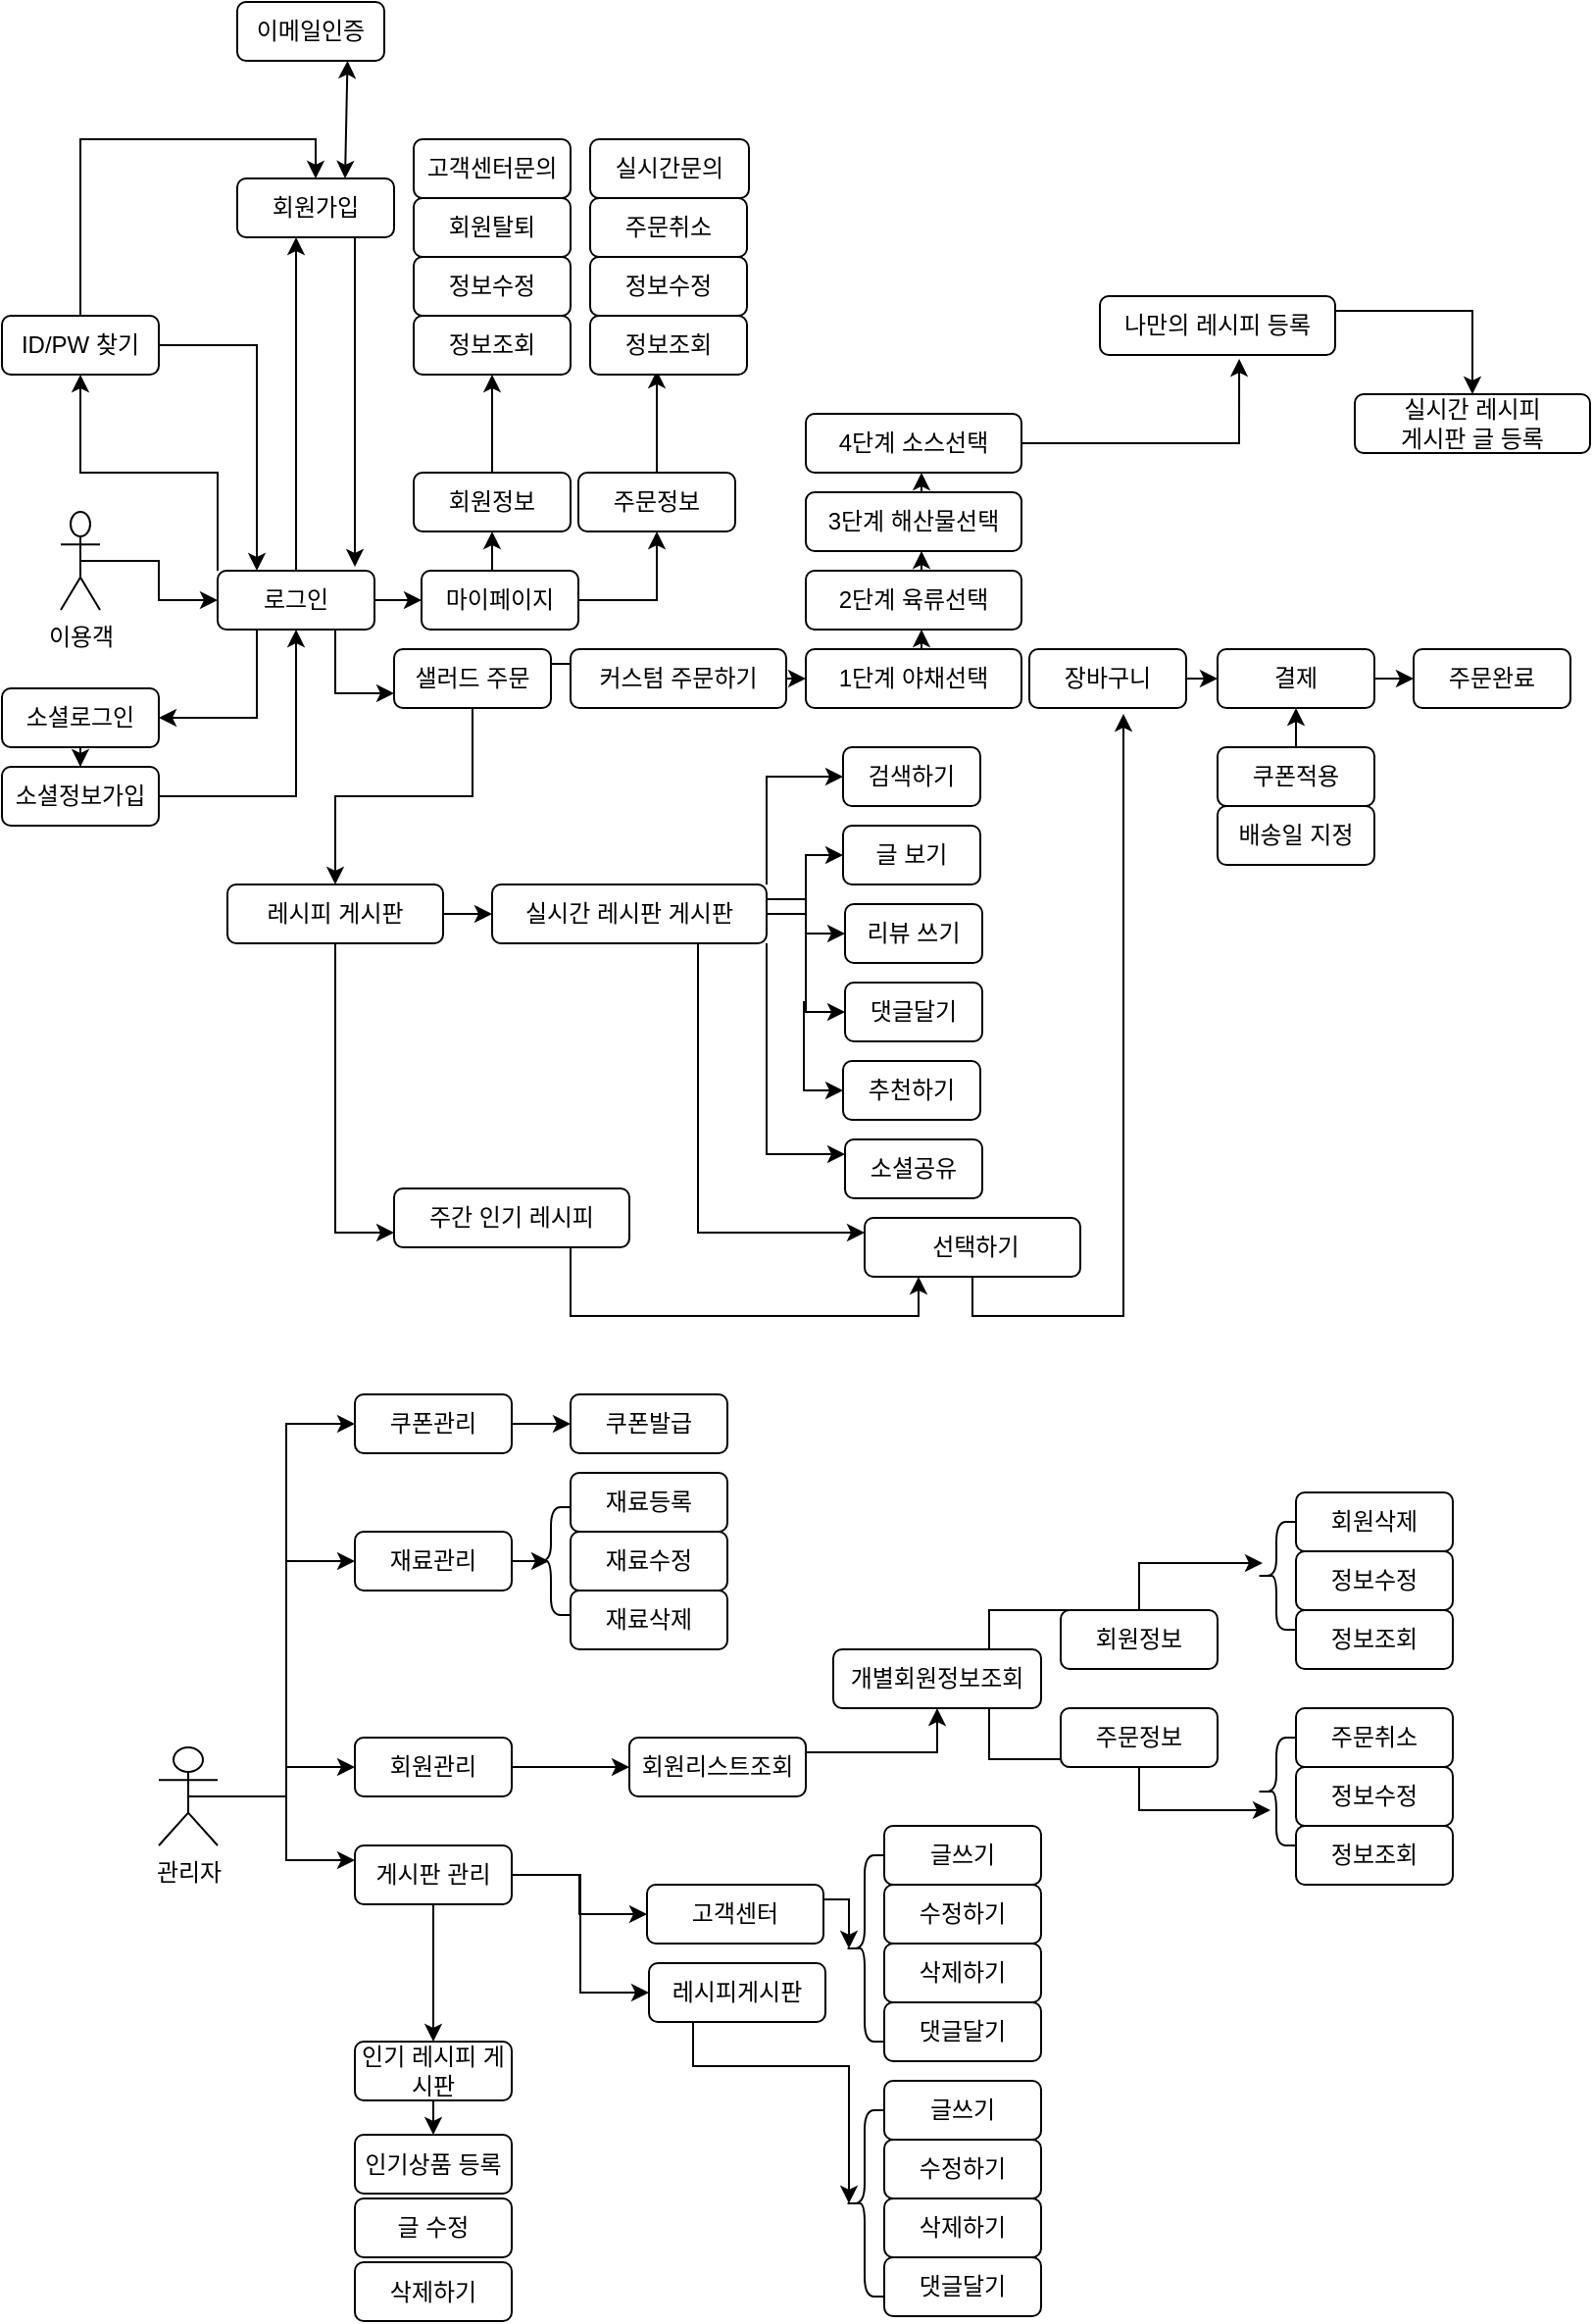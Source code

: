 <mxfile version="15.1.4" type="device"><diagram id="S4d3rgvp8-T9kp389iKY" name="Page-1"><mxGraphModel dx="1662" dy="1931" grid="1" gridSize="10" guides="1" tooltips="1" connect="1" arrows="1" fold="1" page="1" pageScale="1" pageWidth="827" pageHeight="1169" math="0" shadow="0"><root><mxCell id="0"/><mxCell id="1" parent="0"/><mxCell id="6qNaCsgMOjDk1I4jliFO-53" style="edgeStyle=orthogonalEdgeStyle;rounded=0;orthogonalLoop=1;jettySize=auto;html=1;exitX=0.5;exitY=0.5;exitDx=0;exitDy=0;exitPerimeter=0;entryX=0;entryY=0.5;entryDx=0;entryDy=0;" parent="1" source="FRYKZJEwZ1Cmvd3OuGSq-1" target="FRYKZJEwZ1Cmvd3OuGSq-6" edge="1"><mxGeometry relative="1" as="geometry"/></mxCell><mxCell id="FRYKZJEwZ1Cmvd3OuGSq-1" value="이용객&lt;br&gt;" style="shape=umlActor;verticalLabelPosition=bottom;verticalAlign=top;html=1;outlineConnect=0;" parent="1" vertex="1"><mxGeometry x="40" y="210" width="20" height="50" as="geometry"/></mxCell><mxCell id="6qNaCsgMOjDk1I4jliFO-51" style="edgeStyle=orthogonalEdgeStyle;rounded=0;orthogonalLoop=1;jettySize=auto;html=1;exitX=0.75;exitY=1;exitDx=0;exitDy=0;entryX=0.875;entryY=-0.067;entryDx=0;entryDy=0;entryPerimeter=0;" parent="1" source="FRYKZJEwZ1Cmvd3OuGSq-5" target="FRYKZJEwZ1Cmvd3OuGSq-6" edge="1"><mxGeometry relative="1" as="geometry"/></mxCell><mxCell id="FRYKZJEwZ1Cmvd3OuGSq-5" value="회원가입" style="rounded=1;whiteSpace=wrap;html=1;" parent="1" vertex="1"><mxGeometry x="130" y="40" width="80" height="30" as="geometry"/></mxCell><mxCell id="FRYKZJEwZ1Cmvd3OuGSq-141" style="edgeStyle=orthogonalEdgeStyle;rounded=0;orthogonalLoop=1;jettySize=auto;html=1;exitX=1;exitY=0.5;exitDx=0;exitDy=0;entryX=0;entryY=0.5;entryDx=0;entryDy=0;" parent="1" source="FRYKZJEwZ1Cmvd3OuGSq-6" target="FRYKZJEwZ1Cmvd3OuGSq-14" edge="1"><mxGeometry relative="1" as="geometry"/></mxCell><mxCell id="6qNaCsgMOjDk1I4jliFO-5" style="edgeStyle=orthogonalEdgeStyle;rounded=0;orthogonalLoop=1;jettySize=auto;html=1;exitX=0.25;exitY=1;exitDx=0;exitDy=0;entryX=1;entryY=0.5;entryDx=0;entryDy=0;" parent="1" source="FRYKZJEwZ1Cmvd3OuGSq-6" target="6qNaCsgMOjDk1I4jliFO-4" edge="1"><mxGeometry relative="1" as="geometry"/></mxCell><mxCell id="6qNaCsgMOjDk1I4jliFO-13" style="edgeStyle=orthogonalEdgeStyle;rounded=0;orthogonalLoop=1;jettySize=auto;html=1;exitX=0.75;exitY=1;exitDx=0;exitDy=0;entryX=0;entryY=0.75;entryDx=0;entryDy=0;" parent="1" source="FRYKZJEwZ1Cmvd3OuGSq-6" target="FRYKZJEwZ1Cmvd3OuGSq-9" edge="1"><mxGeometry relative="1" as="geometry"/></mxCell><mxCell id="6qNaCsgMOjDk1I4jliFO-22" style="edgeStyle=orthogonalEdgeStyle;rounded=0;orthogonalLoop=1;jettySize=auto;html=1;exitX=0;exitY=0;exitDx=0;exitDy=0;" parent="1" source="FRYKZJEwZ1Cmvd3OuGSq-6" target="6qNaCsgMOjDk1I4jliFO-15" edge="1"><mxGeometry relative="1" as="geometry"/></mxCell><mxCell id="6qNaCsgMOjDk1I4jliFO-54" style="edgeStyle=orthogonalEdgeStyle;rounded=0;orthogonalLoop=1;jettySize=auto;html=1;exitX=0.5;exitY=0;exitDx=0;exitDy=0;entryX=0.375;entryY=1;entryDx=0;entryDy=0;entryPerimeter=0;" parent="1" source="FRYKZJEwZ1Cmvd3OuGSq-6" target="FRYKZJEwZ1Cmvd3OuGSq-5" edge="1"><mxGeometry relative="1" as="geometry"/></mxCell><mxCell id="FRYKZJEwZ1Cmvd3OuGSq-6" value="로그인" style="rounded=1;whiteSpace=wrap;html=1;" parent="1" vertex="1"><mxGeometry x="120" y="240" width="80" height="30" as="geometry"/></mxCell><mxCell id="FRYKZJEwZ1Cmvd3OuGSq-143" style="edgeStyle=orthogonalEdgeStyle;rounded=0;orthogonalLoop=1;jettySize=auto;html=1;exitX=1;exitY=0.25;exitDx=0;exitDy=0;" parent="1" source="FRYKZJEwZ1Cmvd3OuGSq-9" target="FRYKZJEwZ1Cmvd3OuGSq-10" edge="1"><mxGeometry relative="1" as="geometry"/></mxCell><mxCell id="FRYKZJEwZ1Cmvd3OuGSq-147" style="edgeStyle=orthogonalEdgeStyle;rounded=0;orthogonalLoop=1;jettySize=auto;html=1;exitX=0.5;exitY=1;exitDx=0;exitDy=0;entryX=0.5;entryY=0;entryDx=0;entryDy=0;" parent="1" source="FRYKZJEwZ1Cmvd3OuGSq-9" target="FRYKZJEwZ1Cmvd3OuGSq-15" edge="1"><mxGeometry relative="1" as="geometry"/></mxCell><mxCell id="FRYKZJEwZ1Cmvd3OuGSq-9" value="샐러드 주문" style="rounded=1;whiteSpace=wrap;html=1;" parent="1" vertex="1"><mxGeometry x="210" y="280" width="80" height="30" as="geometry"/></mxCell><mxCell id="FRYKZJEwZ1Cmvd3OuGSq-154" style="edgeStyle=orthogonalEdgeStyle;rounded=0;orthogonalLoop=1;jettySize=auto;html=1;exitX=1;exitY=0.5;exitDx=0;exitDy=0;entryX=0;entryY=0.5;entryDx=0;entryDy=0;" parent="1" source="FRYKZJEwZ1Cmvd3OuGSq-10" target="FRYKZJEwZ1Cmvd3OuGSq-16" edge="1"><mxGeometry relative="1" as="geometry"/></mxCell><mxCell id="FRYKZJEwZ1Cmvd3OuGSq-10" value="커스텀 주문하기&lt;span style=&quot;color: rgba(0 , 0 , 0 , 0) ; font-family: monospace ; font-size: 0px&quot;&gt;%3CmxGraphModel%3E%3Croot%3E%3CmxCell%20id%3D%220%22%2F%3E%3CmxCell%20id%3D%221%22%20parent%3D%220%22%2F%3E%3CmxCell%20id%3D%222%22%20value%3D%22%EC%83%90%EB%9F%AC%EB%93%9C%20%EC%A3%BC%EB%AC%B8%22%20style%3D%22rounded%3D1%3BwhiteSpace%3Dwrap%3Bhtml%3D1%3B%22%20vertex%3D%221%22%20parent%3D%221%22%3E%3CmxGeometry%20x%3D%22230%22%20y%3D%22170%22%20width%3D%2280%22%20height%3D%2230%22%20as%3D%22geometry%22%2F%3E%3C%2FmxCell%3E%3C%2Froot%3E%3C%2FmxGraphModel%3E&lt;/span&gt;" style="rounded=1;whiteSpace=wrap;html=1;" parent="1" vertex="1"><mxGeometry x="300" y="280" width="110" height="30" as="geometry"/></mxCell><mxCell id="FRYKZJEwZ1Cmvd3OuGSq-157" style="edgeStyle=orthogonalEdgeStyle;rounded=0;orthogonalLoop=1;jettySize=auto;html=1;exitX=1;exitY=0.5;exitDx=0;exitDy=0;entryX=0;entryY=0.5;entryDx=0;entryDy=0;" parent="1" source="FRYKZJEwZ1Cmvd3OuGSq-11" target="FRYKZJEwZ1Cmvd3OuGSq-12" edge="1"><mxGeometry relative="1" as="geometry"/></mxCell><mxCell id="FRYKZJEwZ1Cmvd3OuGSq-11" value="장바구니" style="rounded=1;whiteSpace=wrap;html=1;" parent="1" vertex="1"><mxGeometry x="534" y="280" width="80" height="30" as="geometry"/></mxCell><mxCell id="FRYKZJEwZ1Cmvd3OuGSq-158" style="edgeStyle=orthogonalEdgeStyle;rounded=0;orthogonalLoop=1;jettySize=auto;html=1;exitX=1;exitY=0.5;exitDx=0;exitDy=0;entryX=0;entryY=0.5;entryDx=0;entryDy=0;" parent="1" source="FRYKZJEwZ1Cmvd3OuGSq-12" target="FRYKZJEwZ1Cmvd3OuGSq-13" edge="1"><mxGeometry relative="1" as="geometry"/></mxCell><mxCell id="FRYKZJEwZ1Cmvd3OuGSq-12" value="결제" style="rounded=1;whiteSpace=wrap;html=1;" parent="1" vertex="1"><mxGeometry x="630" y="280" width="80" height="30" as="geometry"/></mxCell><mxCell id="FRYKZJEwZ1Cmvd3OuGSq-13" value="주문완료" style="rounded=1;whiteSpace=wrap;html=1;" parent="1" vertex="1"><mxGeometry x="730" y="280" width="80" height="30" as="geometry"/></mxCell><mxCell id="FRYKZJEwZ1Cmvd3OuGSq-152" style="edgeStyle=orthogonalEdgeStyle;rounded=0;orthogonalLoop=1;jettySize=auto;html=1;exitX=1;exitY=0.5;exitDx=0;exitDy=0;entryX=0.5;entryY=1;entryDx=0;entryDy=0;" parent="1" source="FRYKZJEwZ1Cmvd3OuGSq-14" target="FRYKZJEwZ1Cmvd3OuGSq-41" edge="1"><mxGeometry relative="1" as="geometry"/></mxCell><mxCell id="FRYKZJEwZ1Cmvd3OuGSq-153" style="edgeStyle=orthogonalEdgeStyle;rounded=0;orthogonalLoop=1;jettySize=auto;html=1;exitX=0.5;exitY=0;exitDx=0;exitDy=0;entryX=0.5;entryY=1;entryDx=0;entryDy=0;" parent="1" source="FRYKZJEwZ1Cmvd3OuGSq-14" target="FRYKZJEwZ1Cmvd3OuGSq-42" edge="1"><mxGeometry relative="1" as="geometry"/></mxCell><mxCell id="FRYKZJEwZ1Cmvd3OuGSq-14" value="마이페이지" style="rounded=1;whiteSpace=wrap;html=1;" parent="1" vertex="1"><mxGeometry x="224" y="240" width="80" height="30" as="geometry"/></mxCell><mxCell id="6qNaCsgMOjDk1I4jliFO-24" style="edgeStyle=orthogonalEdgeStyle;rounded=0;orthogonalLoop=1;jettySize=auto;html=1;exitX=1;exitY=0.5;exitDx=0;exitDy=0;entryX=0;entryY=0.5;entryDx=0;entryDy=0;" parent="1" source="FRYKZJEwZ1Cmvd3OuGSq-15" target="FRYKZJEwZ1Cmvd3OuGSq-25" edge="1"><mxGeometry relative="1" as="geometry"/></mxCell><mxCell id="6qNaCsgMOjDk1I4jliFO-25" style="edgeStyle=orthogonalEdgeStyle;rounded=0;orthogonalLoop=1;jettySize=auto;html=1;exitX=0.5;exitY=1;exitDx=0;exitDy=0;entryX=0;entryY=0.75;entryDx=0;entryDy=0;" parent="1" source="FRYKZJEwZ1Cmvd3OuGSq-15" target="FRYKZJEwZ1Cmvd3OuGSq-26" edge="1"><mxGeometry relative="1" as="geometry"/></mxCell><mxCell id="FRYKZJEwZ1Cmvd3OuGSq-15" value="레시피 게시판" style="rounded=1;whiteSpace=wrap;html=1;" parent="1" vertex="1"><mxGeometry x="125" y="400" width="110" height="30" as="geometry"/></mxCell><mxCell id="FRYKZJEwZ1Cmvd3OuGSq-16" value="1단계 야채선택" style="rounded=1;whiteSpace=wrap;html=1;" parent="1" vertex="1"><mxGeometry x="420" y="280" width="110" height="30" as="geometry"/></mxCell><mxCell id="FRYKZJEwZ1Cmvd3OuGSq-18" value="3단계 해산물선택" style="rounded=1;whiteSpace=wrap;html=1;" parent="1" vertex="1"><mxGeometry x="420" y="200" width="110" height="30" as="geometry"/></mxCell><mxCell id="FRYKZJEwZ1Cmvd3OuGSq-20" value="2단계 육류선택" style="rounded=1;whiteSpace=wrap;html=1;" parent="1" vertex="1"><mxGeometry x="420" y="240" width="110" height="30" as="geometry"/></mxCell><mxCell id="6qNaCsgMOjDk1I4jliFO-71" style="edgeStyle=orthogonalEdgeStyle;rounded=0;orthogonalLoop=1;jettySize=auto;html=1;exitX=1;exitY=0.5;exitDx=0;exitDy=0;entryX=0.592;entryY=1.067;entryDx=0;entryDy=0;entryPerimeter=0;" parent="1" source="FRYKZJEwZ1Cmvd3OuGSq-21" target="6qNaCsgMOjDk1I4jliFO-34" edge="1"><mxGeometry relative="1" as="geometry"/></mxCell><mxCell id="FRYKZJEwZ1Cmvd3OuGSq-21" value="4단계 소스선택" style="rounded=1;whiteSpace=wrap;html=1;" parent="1" vertex="1"><mxGeometry x="420" y="160" width="110" height="30" as="geometry"/></mxCell><mxCell id="FRYKZJEwZ1Cmvd3OuGSq-22" value="배송일 지정" style="rounded=1;whiteSpace=wrap;html=1;" parent="1" vertex="1"><mxGeometry x="630" y="360" width="80" height="30" as="geometry"/></mxCell><mxCell id="FRYKZJEwZ1Cmvd3OuGSq-24" value="실시간 레시피&lt;br&gt;게시판 글 등록" style="rounded=1;whiteSpace=wrap;html=1;" parent="1" vertex="1"><mxGeometry x="700" y="150" width="120" height="30" as="geometry"/></mxCell><mxCell id="FRYKZJEwZ1Cmvd3OuGSq-139" style="edgeStyle=orthogonalEdgeStyle;rounded=0;orthogonalLoop=1;jettySize=auto;html=1;exitX=1;exitY=0.5;exitDx=0;exitDy=0;entryX=0;entryY=0.5;entryDx=0;entryDy=0;" parent="1" source="FRYKZJEwZ1Cmvd3OuGSq-25" target="FRYKZJEwZ1Cmvd3OuGSq-135" edge="1"><mxGeometry relative="1" as="geometry"/></mxCell><mxCell id="6qNaCsgMOjDk1I4jliFO-36" style="edgeStyle=orthogonalEdgeStyle;rounded=0;orthogonalLoop=1;jettySize=auto;html=1;exitX=1;exitY=1;exitDx=0;exitDy=0;entryX=0;entryY=0.25;entryDx=0;entryDy=0;" parent="1" source="FRYKZJEwZ1Cmvd3OuGSq-25" target="6qNaCsgMOjDk1I4jliFO-1" edge="1"><mxGeometry relative="1" as="geometry"/></mxCell><mxCell id="6qNaCsgMOjDk1I4jliFO-64" style="edgeStyle=orthogonalEdgeStyle;rounded=0;orthogonalLoop=1;jettySize=auto;html=1;exitX=1;exitY=0.5;exitDx=0;exitDy=0;entryX=0;entryY=0.5;entryDx=0;entryDy=0;" parent="1" source="FRYKZJEwZ1Cmvd3OuGSq-25" target="FRYKZJEwZ1Cmvd3OuGSq-134" edge="1"><mxGeometry relative="1" as="geometry"/></mxCell><mxCell id="6qNaCsgMOjDk1I4jliFO-65" style="edgeStyle=orthogonalEdgeStyle;rounded=0;orthogonalLoop=1;jettySize=auto;html=1;exitX=1;exitY=0;exitDx=0;exitDy=0;entryX=0;entryY=0.5;entryDx=0;entryDy=0;" parent="1" source="FRYKZJEwZ1Cmvd3OuGSq-25" target="6qNaCsgMOjDk1I4jliFO-62" edge="1"><mxGeometry relative="1" as="geometry"/></mxCell><mxCell id="6qNaCsgMOjDk1I4jliFO-66" style="edgeStyle=orthogonalEdgeStyle;rounded=0;orthogonalLoop=1;jettySize=auto;html=1;exitX=0.75;exitY=1;exitDx=0;exitDy=0;entryX=0;entryY=0.25;entryDx=0;entryDy=0;" parent="1" source="FRYKZJEwZ1Cmvd3OuGSq-25" target="FRYKZJEwZ1Cmvd3OuGSq-28" edge="1"><mxGeometry relative="1" as="geometry"/></mxCell><mxCell id="6qNaCsgMOjDk1I4jliFO-68" style="edgeStyle=orthogonalEdgeStyle;rounded=0;orthogonalLoop=1;jettySize=auto;html=1;exitX=1;exitY=0.25;exitDx=0;exitDy=0;entryX=0;entryY=0.5;entryDx=0;entryDy=0;" parent="1" source="FRYKZJEwZ1Cmvd3OuGSq-25" target="6qNaCsgMOjDk1I4jliFO-67" edge="1"><mxGeometry relative="1" as="geometry"/></mxCell><mxCell id="6qNaCsgMOjDk1I4jliFO-88" style="edgeStyle=orthogonalEdgeStyle;rounded=0;orthogonalLoop=1;jettySize=auto;html=1;exitX=1;exitY=0.25;exitDx=0;exitDy=0;entryX=0;entryY=0.5;entryDx=0;entryDy=0;" parent="1" source="FRYKZJEwZ1Cmvd3OuGSq-25" target="6qNaCsgMOjDk1I4jliFO-86" edge="1"><mxGeometry relative="1" as="geometry"/></mxCell><mxCell id="FRYKZJEwZ1Cmvd3OuGSq-25" value="실시간 레시판 게시판" style="rounded=1;whiteSpace=wrap;html=1;" parent="1" vertex="1"><mxGeometry x="260" y="400" width="140" height="30" as="geometry"/></mxCell><mxCell id="6qNaCsgMOjDk1I4jliFO-69" style="edgeStyle=orthogonalEdgeStyle;rounded=0;orthogonalLoop=1;jettySize=auto;html=1;exitX=0.75;exitY=1;exitDx=0;exitDy=0;entryX=0.25;entryY=1;entryDx=0;entryDy=0;" parent="1" source="FRYKZJEwZ1Cmvd3OuGSq-26" target="FRYKZJEwZ1Cmvd3OuGSq-28" edge="1"><mxGeometry relative="1" as="geometry"/></mxCell><mxCell id="FRYKZJEwZ1Cmvd3OuGSq-26" value="주간 인기 레시피" style="rounded=1;whiteSpace=wrap;html=1;" parent="1" vertex="1"><mxGeometry x="210" y="555" width="120" height="30" as="geometry"/></mxCell><mxCell id="FRYKZJEwZ1Cmvd3OuGSq-140" style="edgeStyle=orthogonalEdgeStyle;rounded=0;orthogonalLoop=1;jettySize=auto;html=1;exitX=0.5;exitY=1;exitDx=0;exitDy=0;entryX=0.6;entryY=1.1;entryDx=0;entryDy=0;entryPerimeter=0;" parent="1" source="FRYKZJEwZ1Cmvd3OuGSq-28" target="FRYKZJEwZ1Cmvd3OuGSq-11" edge="1"><mxGeometry relative="1" as="geometry"/></mxCell><mxCell id="FRYKZJEwZ1Cmvd3OuGSq-28" value="&amp;nbsp;선택하기&lt;span style=&quot;color: rgba(0 , 0 , 0 , 0) ; font-family: monospace ; font-size: 0px&quot;&gt;%3CmxGraphModel%3E%3Croot%3E%3CmxCell%20id%3D%220%22%2F%3E%3CmxCell%20id%3D%221%22%20parent%3D%220%22%2F%3E%3CmxCell%20id%3D%222%22%20value%3D%22%EC%83%90%EB%9F%AC%EB%93%9C%20%EC%A3%BC%EB%AC%B8%22%20style%3D%22rounded%3D1%3BwhiteSpace%3Dwrap%3Bhtml%3D1%3B%22%20vertex%3D%221%22%20parent%3D%221%22%3E%3CmxGeometry%20x%3D%22230%22%20y%3D%22170%22%20width%3D%2280%22%20height%3D%2230%22%20as%3D%22geometry%22%2F%3E%3C%2FmxCell%3E%3C%2Froot%3E%3C%2FmxGraphModel%3E&lt;/span&gt;" style="rounded=1;whiteSpace=wrap;html=1;" parent="1" vertex="1"><mxGeometry x="450" y="570" width="110" height="30" as="geometry"/></mxCell><mxCell id="6qNaCsgMOjDk1I4jliFO-31" style="edgeStyle=orthogonalEdgeStyle;rounded=0;orthogonalLoop=1;jettySize=auto;html=1;exitX=0.5;exitY=0;exitDx=0;exitDy=0;entryX=0.425;entryY=0.933;entryDx=0;entryDy=0;entryPerimeter=0;" parent="1" source="FRYKZJEwZ1Cmvd3OuGSq-41" target="FRYKZJEwZ1Cmvd3OuGSq-48" edge="1"><mxGeometry relative="1" as="geometry"/></mxCell><mxCell id="FRYKZJEwZ1Cmvd3OuGSq-41" value="주문정보" style="rounded=1;whiteSpace=wrap;html=1;" parent="1" vertex="1"><mxGeometry x="304" y="190" width="80" height="30" as="geometry"/></mxCell><mxCell id="6qNaCsgMOjDk1I4jliFO-30" style="edgeStyle=orthogonalEdgeStyle;rounded=0;orthogonalLoop=1;jettySize=auto;html=1;exitX=0.5;exitY=0;exitDx=0;exitDy=0;" parent="1" source="FRYKZJEwZ1Cmvd3OuGSq-42" target="FRYKZJEwZ1Cmvd3OuGSq-43" edge="1"><mxGeometry relative="1" as="geometry"/></mxCell><mxCell id="FRYKZJEwZ1Cmvd3OuGSq-42" value="회원정보" style="rounded=1;whiteSpace=wrap;html=1;" parent="1" vertex="1"><mxGeometry x="220" y="190" width="80" height="30" as="geometry"/></mxCell><mxCell id="FRYKZJEwZ1Cmvd3OuGSq-65" value="" style="endArrow=classic;html=1;" parent="1" edge="1"><mxGeometry width="50" height="50" relative="1" as="geometry"><mxPoint x="479" y="280" as="sourcePoint"/><mxPoint x="479" y="270" as="targetPoint"/></mxGeometry></mxCell><mxCell id="FRYKZJEwZ1Cmvd3OuGSq-66" value="" style="endArrow=classic;html=1;" parent="1" edge="1"><mxGeometry width="50" height="50" relative="1" as="geometry"><mxPoint x="479" y="240" as="sourcePoint"/><mxPoint x="479" y="230" as="targetPoint"/></mxGeometry></mxCell><mxCell id="FRYKZJEwZ1Cmvd3OuGSq-67" value="" style="endArrow=classic;html=1;" parent="1" edge="1"><mxGeometry width="50" height="50" relative="1" as="geometry"><mxPoint x="479" y="200" as="sourcePoint"/><mxPoint x="479" y="190" as="targetPoint"/></mxGeometry></mxCell><mxCell id="FRYKZJEwZ1Cmvd3OuGSq-107" style="edgeStyle=orthogonalEdgeStyle;rounded=0;orthogonalLoop=1;jettySize=auto;html=1;exitX=0.5;exitY=0.5;exitDx=0;exitDy=0;exitPerimeter=0;" parent="1" source="FRYKZJEwZ1Cmvd3OuGSq-70" target="FRYKZJEwZ1Cmvd3OuGSq-73" edge="1"><mxGeometry relative="1" as="geometry"/></mxCell><mxCell id="FRYKZJEwZ1Cmvd3OuGSq-108" style="edgeStyle=orthogonalEdgeStyle;rounded=0;orthogonalLoop=1;jettySize=auto;html=1;exitX=0.5;exitY=0.5;exitDx=0;exitDy=0;exitPerimeter=0;entryX=0;entryY=0.25;entryDx=0;entryDy=0;" parent="1" source="FRYKZJEwZ1Cmvd3OuGSq-70" target="FRYKZJEwZ1Cmvd3OuGSq-74" edge="1"><mxGeometry relative="1" as="geometry"/></mxCell><mxCell id="uJUgt7gfmbnHgWAQLXGN-1" style="edgeStyle=orthogonalEdgeStyle;rounded=0;orthogonalLoop=1;jettySize=auto;html=1;exitX=0.5;exitY=0.5;exitDx=0;exitDy=0;exitPerimeter=0;entryX=0;entryY=0.5;entryDx=0;entryDy=0;" edge="1" parent="1" source="FRYKZJEwZ1Cmvd3OuGSq-70" target="z1i3B5R-D31WBnjwmRHJ-3"><mxGeometry relative="1" as="geometry"/></mxCell><mxCell id="uJUgt7gfmbnHgWAQLXGN-18" style="edgeStyle=orthogonalEdgeStyle;rounded=0;orthogonalLoop=1;jettySize=auto;html=1;exitX=0.5;exitY=0.5;exitDx=0;exitDy=0;exitPerimeter=0;entryX=0;entryY=0.5;entryDx=0;entryDy=0;" edge="1" parent="1" source="FRYKZJEwZ1Cmvd3OuGSq-70" target="z1i3B5R-D31WBnjwmRHJ-2"><mxGeometry relative="1" as="geometry"/></mxCell><mxCell id="FRYKZJEwZ1Cmvd3OuGSq-70" value="관리자" style="shape=umlActor;verticalLabelPosition=bottom;verticalAlign=top;html=1;outlineConnect=0;" parent="1" vertex="1"><mxGeometry x="90" y="840" width="30" height="50" as="geometry"/></mxCell><mxCell id="FRYKZJEwZ1Cmvd3OuGSq-111" style="edgeStyle=orthogonalEdgeStyle;rounded=0;orthogonalLoop=1;jettySize=auto;html=1;exitX=1;exitY=0.5;exitDx=0;exitDy=0;" parent="1" source="FRYKZJEwZ1Cmvd3OuGSq-73" target="FRYKZJEwZ1Cmvd3OuGSq-82" edge="1"><mxGeometry relative="1" as="geometry"/></mxCell><mxCell id="FRYKZJEwZ1Cmvd3OuGSq-73" value="회원관리" style="rounded=1;whiteSpace=wrap;html=1;" parent="1" vertex="1"><mxGeometry x="190" y="835" width="80" height="30" as="geometry"/></mxCell><mxCell id="FRYKZJEwZ1Cmvd3OuGSq-103" style="edgeStyle=orthogonalEdgeStyle;rounded=0;orthogonalLoop=1;jettySize=auto;html=1;exitX=1;exitY=0.5;exitDx=0;exitDy=0;" parent="1" source="FRYKZJEwZ1Cmvd3OuGSq-74" target="FRYKZJEwZ1Cmvd3OuGSq-98" edge="1"><mxGeometry relative="1" as="geometry"/></mxCell><mxCell id="FRYKZJEwZ1Cmvd3OuGSq-104" style="edgeStyle=orthogonalEdgeStyle;rounded=0;orthogonalLoop=1;jettySize=auto;html=1;exitX=1;exitY=0.5;exitDx=0;exitDy=0;entryX=0;entryY=0.5;entryDx=0;entryDy=0;" parent="1" source="FRYKZJEwZ1Cmvd3OuGSq-74" target="FRYKZJEwZ1Cmvd3OuGSq-99" edge="1"><mxGeometry relative="1" as="geometry"/></mxCell><mxCell id="6qNaCsgMOjDk1I4jliFO-74" style="edgeStyle=orthogonalEdgeStyle;rounded=0;orthogonalLoop=1;jettySize=auto;html=1;exitX=0.5;exitY=1;exitDx=0;exitDy=0;entryX=0.5;entryY=0;entryDx=0;entryDy=0;" parent="1" source="FRYKZJEwZ1Cmvd3OuGSq-74" target="6qNaCsgMOjDk1I4jliFO-73" edge="1"><mxGeometry relative="1" as="geometry"/></mxCell><mxCell id="FRYKZJEwZ1Cmvd3OuGSq-74" value="게시판 관리" style="rounded=1;whiteSpace=wrap;html=1;" parent="1" vertex="1"><mxGeometry x="190" y="890" width="80" height="30" as="geometry"/></mxCell><mxCell id="FRYKZJEwZ1Cmvd3OuGSq-113" style="edgeStyle=orthogonalEdgeStyle;rounded=0;orthogonalLoop=1;jettySize=auto;html=1;exitX=1;exitY=0.25;exitDx=0;exitDy=0;" parent="1" source="FRYKZJEwZ1Cmvd3OuGSq-82" target="FRYKZJEwZ1Cmvd3OuGSq-84" edge="1"><mxGeometry relative="1" as="geometry"/></mxCell><mxCell id="FRYKZJEwZ1Cmvd3OuGSq-82" value="회원리스트조회" style="rounded=1;whiteSpace=wrap;html=1;" parent="1" vertex="1"><mxGeometry x="330" y="835" width="90" height="30" as="geometry"/></mxCell><mxCell id="FRYKZJEwZ1Cmvd3OuGSq-115" style="edgeStyle=orthogonalEdgeStyle;rounded=0;orthogonalLoop=1;jettySize=auto;html=1;exitX=0.75;exitY=1;exitDx=0;exitDy=0;entryX=0.15;entryY=0.867;entryDx=0;entryDy=0;entryPerimeter=0;" parent="1" source="FRYKZJEwZ1Cmvd3OuGSq-84" target="FRYKZJEwZ1Cmvd3OuGSq-86" edge="1"><mxGeometry relative="1" as="geometry"/></mxCell><mxCell id="FRYKZJEwZ1Cmvd3OuGSq-116" style="edgeStyle=orthogonalEdgeStyle;rounded=0;orthogonalLoop=1;jettySize=auto;html=1;exitX=0.75;exitY=0;exitDx=0;exitDy=0;" parent="1" source="FRYKZJEwZ1Cmvd3OuGSq-84" target="FRYKZJEwZ1Cmvd3OuGSq-85" edge="1"><mxGeometry relative="1" as="geometry"/></mxCell><mxCell id="FRYKZJEwZ1Cmvd3OuGSq-84" value="개별회원정보조회" style="rounded=1;whiteSpace=wrap;html=1;" parent="1" vertex="1"><mxGeometry x="434" y="790" width="106" height="30" as="geometry"/></mxCell><mxCell id="FRYKZJEwZ1Cmvd3OuGSq-119" style="edgeStyle=orthogonalEdgeStyle;rounded=0;orthogonalLoop=1;jettySize=auto;html=1;exitX=0.5;exitY=0;exitDx=0;exitDy=0;entryX=0.15;entryY=0.382;entryDx=0;entryDy=0;entryPerimeter=0;" parent="1" source="FRYKZJEwZ1Cmvd3OuGSq-85" target="FRYKZJEwZ1Cmvd3OuGSq-118" edge="1"><mxGeometry relative="1" as="geometry"/></mxCell><mxCell id="FRYKZJEwZ1Cmvd3OuGSq-85" value="회원정보" style="rounded=1;whiteSpace=wrap;html=1;" parent="1" vertex="1"><mxGeometry x="550" y="770" width="80" height="30" as="geometry"/></mxCell><mxCell id="FRYKZJEwZ1Cmvd3OuGSq-121" style="edgeStyle=orthogonalEdgeStyle;rounded=0;orthogonalLoop=1;jettySize=auto;html=1;exitX=0.5;exitY=1;exitDx=0;exitDy=0;entryX=0.35;entryY=0.673;entryDx=0;entryDy=0;entryPerimeter=0;" parent="1" source="FRYKZJEwZ1Cmvd3OuGSq-86" target="FRYKZJEwZ1Cmvd3OuGSq-120" edge="1"><mxGeometry relative="1" as="geometry"/></mxCell><mxCell id="FRYKZJEwZ1Cmvd3OuGSq-86" value="주문정보" style="rounded=1;whiteSpace=wrap;html=1;" parent="1" vertex="1"><mxGeometry x="550" y="820" width="80" height="30" as="geometry"/></mxCell><mxCell id="FRYKZJEwZ1Cmvd3OuGSq-90" value="정보조회" style="rounded=1;whiteSpace=wrap;html=1;" parent="1" vertex="1"><mxGeometry x="670" y="770" width="80" height="30" as="geometry"/></mxCell><mxCell id="FRYKZJEwZ1Cmvd3OuGSq-91" value="정보수정" style="rounded=1;whiteSpace=wrap;html=1;" parent="1" vertex="1"><mxGeometry x="670" y="740" width="80" height="30" as="geometry"/></mxCell><mxCell id="FRYKZJEwZ1Cmvd3OuGSq-92" value="회원삭제" style="rounded=1;whiteSpace=wrap;html=1;" parent="1" vertex="1"><mxGeometry x="670" y="710" width="80" height="30" as="geometry"/></mxCell><mxCell id="FRYKZJEwZ1Cmvd3OuGSq-93" value="정보조회" style="rounded=1;whiteSpace=wrap;html=1;" parent="1" vertex="1"><mxGeometry x="670" y="880" width="80" height="30" as="geometry"/></mxCell><mxCell id="FRYKZJEwZ1Cmvd3OuGSq-94" value="정보수정" style="rounded=1;whiteSpace=wrap;html=1;" parent="1" vertex="1"><mxGeometry x="670" y="850" width="80" height="30" as="geometry"/></mxCell><mxCell id="FRYKZJEwZ1Cmvd3OuGSq-95" value="주문취소" style="rounded=1;whiteSpace=wrap;html=1;" parent="1" vertex="1"><mxGeometry x="670" y="820" width="80" height="30" as="geometry"/></mxCell><mxCell id="FRYKZJEwZ1Cmvd3OuGSq-127" style="edgeStyle=orthogonalEdgeStyle;rounded=0;orthogonalLoop=1;jettySize=auto;html=1;exitX=1;exitY=0.25;exitDx=0;exitDy=0;entryX=0.1;entryY=0.5;entryDx=0;entryDy=0;entryPerimeter=0;" parent="1" source="FRYKZJEwZ1Cmvd3OuGSq-98" target="FRYKZJEwZ1Cmvd3OuGSq-125" edge="1"><mxGeometry relative="1" as="geometry"/></mxCell><mxCell id="FRYKZJEwZ1Cmvd3OuGSq-98" value="고객센터" style="rounded=1;whiteSpace=wrap;html=1;" parent="1" vertex="1"><mxGeometry x="339" y="910" width="90" height="30" as="geometry"/></mxCell><mxCell id="uJUgt7gfmbnHgWAQLXGN-20" style="edgeStyle=orthogonalEdgeStyle;rounded=0;orthogonalLoop=1;jettySize=auto;html=1;exitX=0.25;exitY=1;exitDx=0;exitDy=0;entryX=0.1;entryY=0.5;entryDx=0;entryDy=0;entryPerimeter=0;" edge="1" parent="1" source="FRYKZJEwZ1Cmvd3OuGSq-99" target="FRYKZJEwZ1Cmvd3OuGSq-132"><mxGeometry relative="1" as="geometry"/></mxCell><mxCell id="FRYKZJEwZ1Cmvd3OuGSq-99" value="레시피게시판" style="rounded=1;whiteSpace=wrap;html=1;" parent="1" vertex="1"><mxGeometry x="340" y="950" width="90" height="30" as="geometry"/></mxCell><mxCell id="FRYKZJEwZ1Cmvd3OuGSq-118" value="" style="shape=curlyBracket;whiteSpace=wrap;html=1;rounded=1;" parent="1" vertex="1"><mxGeometry x="650" y="725" width="20" height="55" as="geometry"/></mxCell><mxCell id="FRYKZJEwZ1Cmvd3OuGSq-120" value="" style="shape=curlyBracket;whiteSpace=wrap;html=1;rounded=1;" parent="1" vertex="1"><mxGeometry x="650" y="835" width="20" height="55" as="geometry"/></mxCell><mxCell id="FRYKZJEwZ1Cmvd3OuGSq-125" value="" style="shape=curlyBracket;whiteSpace=wrap;html=1;rounded=1;" parent="1" vertex="1"><mxGeometry x="440" y="895" width="20" height="95" as="geometry"/></mxCell><mxCell id="FRYKZJEwZ1Cmvd3OuGSq-128" value="삭제하기" style="rounded=1;whiteSpace=wrap;html=1;" parent="1" vertex="1"><mxGeometry x="460" y="1070" width="80" height="30" as="geometry"/></mxCell><mxCell id="FRYKZJEwZ1Cmvd3OuGSq-129" value="수정하기" style="rounded=1;whiteSpace=wrap;html=1;" parent="1" vertex="1"><mxGeometry x="460" y="1040" width="80" height="30" as="geometry"/></mxCell><mxCell id="FRYKZJEwZ1Cmvd3OuGSq-130" value="글쓰기" style="rounded=1;whiteSpace=wrap;html=1;" parent="1" vertex="1"><mxGeometry x="460" y="1010" width="80" height="30" as="geometry"/></mxCell><mxCell id="FRYKZJEwZ1Cmvd3OuGSq-131" value="댓글달기" style="rounded=1;whiteSpace=wrap;html=1;" parent="1" vertex="1"><mxGeometry x="460" y="1100" width="80" height="30" as="geometry"/></mxCell><mxCell id="FRYKZJEwZ1Cmvd3OuGSq-132" value="" style="shape=curlyBracket;whiteSpace=wrap;html=1;rounded=1;" parent="1" vertex="1"><mxGeometry x="440" y="1025" width="20" height="95" as="geometry"/></mxCell><mxCell id="FRYKZJEwZ1Cmvd3OuGSq-134" value="댓글달기" style="rounded=1;whiteSpace=wrap;html=1;" parent="1" vertex="1"><mxGeometry x="440" y="450" width="70" height="30" as="geometry"/></mxCell><mxCell id="FRYKZJEwZ1Cmvd3OuGSq-135" value="추천하기" style="rounded=1;whiteSpace=wrap;html=1;" parent="1" vertex="1"><mxGeometry x="439" y="490" width="70" height="30" as="geometry"/></mxCell><mxCell id="6qNaCsgMOjDk1I4jliFO-1" value="소셜공유" style="rounded=1;whiteSpace=wrap;html=1;" parent="1" vertex="1"><mxGeometry x="440" y="530" width="70" height="30" as="geometry"/></mxCell><mxCell id="6qNaCsgMOjDk1I4jliFO-9" style="edgeStyle=orthogonalEdgeStyle;rounded=0;orthogonalLoop=1;jettySize=auto;html=1;exitX=0.5;exitY=1;exitDx=0;exitDy=0;" parent="1" source="6qNaCsgMOjDk1I4jliFO-4" target="6qNaCsgMOjDk1I4jliFO-8" edge="1"><mxGeometry relative="1" as="geometry"/></mxCell><mxCell id="6qNaCsgMOjDk1I4jliFO-4" value="소셜로그인" style="rounded=1;whiteSpace=wrap;html=1;" parent="1" vertex="1"><mxGeometry x="10" y="300" width="80" height="30" as="geometry"/></mxCell><mxCell id="6qNaCsgMOjDk1I4jliFO-11" style="edgeStyle=orthogonalEdgeStyle;rounded=0;orthogonalLoop=1;jettySize=auto;html=1;exitX=1;exitY=0.5;exitDx=0;exitDy=0;" parent="1" source="6qNaCsgMOjDk1I4jliFO-8" target="FRYKZJEwZ1Cmvd3OuGSq-6" edge="1"><mxGeometry relative="1" as="geometry"/></mxCell><mxCell id="6qNaCsgMOjDk1I4jliFO-8" value="소셜정보가입" style="rounded=1;whiteSpace=wrap;html=1;" parent="1" vertex="1"><mxGeometry x="10" y="340" width="80" height="30" as="geometry"/></mxCell><mxCell id="6qNaCsgMOjDk1I4jliFO-17" style="edgeStyle=orthogonalEdgeStyle;rounded=0;orthogonalLoop=1;jettySize=auto;html=1;exitX=0.5;exitY=0;exitDx=0;exitDy=0;entryX=0.5;entryY=0;entryDx=0;entryDy=0;" parent="1" source="6qNaCsgMOjDk1I4jliFO-15" target="FRYKZJEwZ1Cmvd3OuGSq-5" edge="1"><mxGeometry relative="1" as="geometry"/></mxCell><mxCell id="6qNaCsgMOjDk1I4jliFO-72" style="edgeStyle=orthogonalEdgeStyle;rounded=0;orthogonalLoop=1;jettySize=auto;html=1;exitX=1;exitY=0.5;exitDx=0;exitDy=0;entryX=0.25;entryY=0;entryDx=0;entryDy=0;" parent="1" source="6qNaCsgMOjDk1I4jliFO-15" target="FRYKZJEwZ1Cmvd3OuGSq-6" edge="1"><mxGeometry relative="1" as="geometry"/></mxCell><mxCell id="6qNaCsgMOjDk1I4jliFO-15" value="ID/PW 찾기" style="rounded=1;whiteSpace=wrap;html=1;" parent="1" vertex="1"><mxGeometry x="10" y="110" width="80" height="30" as="geometry"/></mxCell><mxCell id="6qNaCsgMOjDk1I4jliFO-28" value="" style="group" parent="1" vertex="1" connectable="0"><mxGeometry x="220" y="50" width="80" height="90" as="geometry"/></mxCell><mxCell id="FRYKZJEwZ1Cmvd3OuGSq-43" value="정보조회" style="rounded=1;whiteSpace=wrap;html=1;" parent="6qNaCsgMOjDk1I4jliFO-28" vertex="1"><mxGeometry y="60" width="80" height="30" as="geometry"/></mxCell><mxCell id="FRYKZJEwZ1Cmvd3OuGSq-45" value="정보수정" style="rounded=1;whiteSpace=wrap;html=1;" parent="6qNaCsgMOjDk1I4jliFO-28" vertex="1"><mxGeometry y="30" width="80" height="30" as="geometry"/></mxCell><mxCell id="FRYKZJEwZ1Cmvd3OuGSq-46" value="회원탈퇴" style="rounded=1;whiteSpace=wrap;html=1;" parent="6qNaCsgMOjDk1I4jliFO-28" vertex="1"><mxGeometry width="80" height="30" as="geometry"/></mxCell><mxCell id="6qNaCsgMOjDk1I4jliFO-29" value="" style="group" parent="1" vertex="1" connectable="0"><mxGeometry x="310" y="50" width="80" height="90" as="geometry"/></mxCell><mxCell id="FRYKZJEwZ1Cmvd3OuGSq-48" value="정보조회" style="rounded=1;whiteSpace=wrap;html=1;" parent="6qNaCsgMOjDk1I4jliFO-29" vertex="1"><mxGeometry y="60" width="80" height="30" as="geometry"/></mxCell><mxCell id="FRYKZJEwZ1Cmvd3OuGSq-49" value="정보수정" style="rounded=1;whiteSpace=wrap;html=1;" parent="6qNaCsgMOjDk1I4jliFO-29" vertex="1"><mxGeometry y="30" width="80" height="30" as="geometry"/></mxCell><mxCell id="FRYKZJEwZ1Cmvd3OuGSq-50" value="주문취소" style="rounded=1;whiteSpace=wrap;html=1;" parent="6qNaCsgMOjDk1I4jliFO-29" vertex="1"><mxGeometry width="80" height="30" as="geometry"/></mxCell><mxCell id="6qNaCsgMOjDk1I4jliFO-70" style="edgeStyle=orthogonalEdgeStyle;rounded=0;orthogonalLoop=1;jettySize=auto;html=1;exitX=1;exitY=0.25;exitDx=0;exitDy=0;entryX=0.5;entryY=0;entryDx=0;entryDy=0;" parent="1" source="6qNaCsgMOjDk1I4jliFO-34" target="FRYKZJEwZ1Cmvd3OuGSq-24" edge="1"><mxGeometry relative="1" as="geometry"/></mxCell><mxCell id="6qNaCsgMOjDk1I4jliFO-34" value="나만의 레시피 등록" style="rounded=1;whiteSpace=wrap;html=1;" parent="1" vertex="1"><mxGeometry x="570" y="100" width="120" height="30" as="geometry"/></mxCell><mxCell id="6qNaCsgMOjDk1I4jliFO-41" value="" style="group" parent="1" vertex="1" connectable="0"><mxGeometry x="460" y="880" width="80" height="120" as="geometry"/></mxCell><mxCell id="FRYKZJEwZ1Cmvd3OuGSq-122" value="삭제하기" style="rounded=1;whiteSpace=wrap;html=1;" parent="6qNaCsgMOjDk1I4jliFO-41" vertex="1"><mxGeometry y="60" width="80" height="30" as="geometry"/></mxCell><mxCell id="FRYKZJEwZ1Cmvd3OuGSq-123" value="수정하기" style="rounded=1;whiteSpace=wrap;html=1;" parent="6qNaCsgMOjDk1I4jliFO-41" vertex="1"><mxGeometry y="30" width="80" height="30" as="geometry"/></mxCell><mxCell id="FRYKZJEwZ1Cmvd3OuGSq-124" value="글쓰기" style="rounded=1;whiteSpace=wrap;html=1;" parent="6qNaCsgMOjDk1I4jliFO-41" vertex="1"><mxGeometry width="80" height="30" as="geometry"/></mxCell><mxCell id="FRYKZJEwZ1Cmvd3OuGSq-126" value="댓글달기" style="rounded=1;whiteSpace=wrap;html=1;" parent="6qNaCsgMOjDk1I4jliFO-41" vertex="1"><mxGeometry y="90" width="80" height="30" as="geometry"/></mxCell><mxCell id="6qNaCsgMOjDk1I4jliFO-39" value="고객센터문의" style="rounded=1;whiteSpace=wrap;html=1;" parent="1" vertex="1"><mxGeometry x="220" y="20" width="80" height="30" as="geometry"/></mxCell><mxCell id="6qNaCsgMOjDk1I4jliFO-62" value="검색하기" style="rounded=1;whiteSpace=wrap;html=1;" parent="1" vertex="1"><mxGeometry x="439" y="330" width="70" height="30" as="geometry"/></mxCell><mxCell id="6qNaCsgMOjDk1I4jliFO-67" value="글 보기" style="rounded=1;whiteSpace=wrap;html=1;" parent="1" vertex="1"><mxGeometry x="439" y="370" width="70" height="30" as="geometry"/></mxCell><mxCell id="6qNaCsgMOjDk1I4jliFO-83" style="edgeStyle=orthogonalEdgeStyle;rounded=0;orthogonalLoop=1;jettySize=auto;html=1;exitX=0.5;exitY=1;exitDx=0;exitDy=0;entryX=0.5;entryY=0;entryDx=0;entryDy=0;" parent="1" source="6qNaCsgMOjDk1I4jliFO-73" target="6qNaCsgMOjDk1I4jliFO-75" edge="1"><mxGeometry relative="1" as="geometry"/></mxCell><mxCell id="6qNaCsgMOjDk1I4jliFO-73" value="인기 레시피 게시판" style="rounded=1;whiteSpace=wrap;html=1;" parent="1" vertex="1"><mxGeometry x="190" y="990" width="80" height="30" as="geometry"/></mxCell><mxCell id="6qNaCsgMOjDk1I4jliFO-78" value="" style="group" parent="1" vertex="1" connectable="0"><mxGeometry x="190" y="1037.5" width="80" height="95" as="geometry"/></mxCell><mxCell id="6qNaCsgMOjDk1I4jliFO-81" value="" style="group" parent="6qNaCsgMOjDk1I4jliFO-78" vertex="1" connectable="0"><mxGeometry width="80" height="95" as="geometry"/></mxCell><mxCell id="6qNaCsgMOjDk1I4jliFO-75" value="인기상품 등록" style="rounded=1;whiteSpace=wrap;html=1;" parent="6qNaCsgMOjDk1I4jliFO-81" vertex="1"><mxGeometry width="80" height="30" as="geometry"/></mxCell><mxCell id="6qNaCsgMOjDk1I4jliFO-76" value="글 수정" style="rounded=1;whiteSpace=wrap;html=1;" parent="6qNaCsgMOjDk1I4jliFO-81" vertex="1"><mxGeometry y="32.5" width="80" height="30" as="geometry"/></mxCell><mxCell id="6qNaCsgMOjDk1I4jliFO-77" value="삭제하기" style="rounded=1;whiteSpace=wrap;html=1;" parent="6qNaCsgMOjDk1I4jliFO-81" vertex="1"><mxGeometry y="65" width="80" height="30" as="geometry"/></mxCell><mxCell id="6qNaCsgMOjDk1I4jliFO-84" value="실시간문의" style="rounded=1;whiteSpace=wrap;html=1;" parent="1" vertex="1"><mxGeometry x="310" y="20" width="81" height="30" as="geometry"/></mxCell><mxCell id="6qNaCsgMOjDk1I4jliFO-86" value="리뷰 쓰기" style="rounded=1;whiteSpace=wrap;html=1;" parent="1" vertex="1"><mxGeometry x="440" y="410" width="70" height="30" as="geometry"/></mxCell><mxCell id="4J8Kw1NkyO1RtsWym_Mb-1" value="이메일인증" style="rounded=1;whiteSpace=wrap;html=1;" parent="1" vertex="1"><mxGeometry x="130" y="-50" width="75" height="30" as="geometry"/></mxCell><mxCell id="4J8Kw1NkyO1RtsWym_Mb-3" value="" style="endArrow=classic;startArrow=classic;html=1;entryX=0.75;entryY=1;entryDx=0;entryDy=0;" parent="1" target="4J8Kw1NkyO1RtsWym_Mb-1" edge="1"><mxGeometry width="50" height="50" relative="1" as="geometry"><mxPoint x="185" y="40" as="sourcePoint"/><mxPoint x="235" y="-10" as="targetPoint"/></mxGeometry></mxCell><mxCell id="uJUgt7gfmbnHgWAQLXGN-23" style="edgeStyle=orthogonalEdgeStyle;rounded=0;orthogonalLoop=1;jettySize=auto;html=1;exitX=0.5;exitY=0;exitDx=0;exitDy=0;entryX=0.5;entryY=1;entryDx=0;entryDy=0;" edge="1" parent="1" source="z1i3B5R-D31WBnjwmRHJ-1" target="FRYKZJEwZ1Cmvd3OuGSq-12"><mxGeometry relative="1" as="geometry"/></mxCell><mxCell id="z1i3B5R-D31WBnjwmRHJ-1" value="쿠폰적용" style="rounded=1;whiteSpace=wrap;html=1;" parent="1" vertex="1"><mxGeometry x="630" y="330" width="80" height="30" as="geometry"/></mxCell><mxCell id="uJUgt7gfmbnHgWAQLXGN-17" style="edgeStyle=orthogonalEdgeStyle;rounded=0;orthogonalLoop=1;jettySize=auto;html=1;exitX=1;exitY=0.5;exitDx=0;exitDy=0;" edge="1" parent="1" source="z1i3B5R-D31WBnjwmRHJ-2" target="uJUgt7gfmbnHgWAQLXGN-15"><mxGeometry relative="1" as="geometry"/></mxCell><mxCell id="z1i3B5R-D31WBnjwmRHJ-2" value="쿠폰관리" style="rounded=1;whiteSpace=wrap;html=1;" parent="1" vertex="1"><mxGeometry x="190" y="660" width="80" height="30" as="geometry"/></mxCell><mxCell id="uJUgt7gfmbnHgWAQLXGN-14" style="edgeStyle=orthogonalEdgeStyle;rounded=0;orthogonalLoop=1;jettySize=auto;html=1;exitX=1;exitY=0.5;exitDx=0;exitDy=0;entryX=0.45;entryY=0.518;entryDx=0;entryDy=0;entryPerimeter=0;" edge="1" parent="1" source="z1i3B5R-D31WBnjwmRHJ-3" target="uJUgt7gfmbnHgWAQLXGN-13"><mxGeometry relative="1" as="geometry"/></mxCell><mxCell id="z1i3B5R-D31WBnjwmRHJ-3" value="재료관리" style="rounded=1;whiteSpace=wrap;html=1;" parent="1" vertex="1"><mxGeometry x="190" y="730" width="80" height="30" as="geometry"/></mxCell><mxCell id="uJUgt7gfmbnHgWAQLXGN-10" value="" style="group" vertex="1" connectable="0" parent="1"><mxGeometry x="300" y="700" width="80" height="90" as="geometry"/></mxCell><mxCell id="uJUgt7gfmbnHgWAQLXGN-3" value="재료등록" style="rounded=1;whiteSpace=wrap;html=1;" vertex="1" parent="uJUgt7gfmbnHgWAQLXGN-10"><mxGeometry width="80" height="30" as="geometry"/></mxCell><mxCell id="uJUgt7gfmbnHgWAQLXGN-9" value="" style="group" vertex="1" connectable="0" parent="uJUgt7gfmbnHgWAQLXGN-10"><mxGeometry y="30" width="80" height="60" as="geometry"/></mxCell><mxCell id="uJUgt7gfmbnHgWAQLXGN-7" value="재료삭제" style="rounded=1;whiteSpace=wrap;html=1;" vertex="1" parent="uJUgt7gfmbnHgWAQLXGN-9"><mxGeometry y="30" width="80" height="30" as="geometry"/></mxCell><mxCell id="uJUgt7gfmbnHgWAQLXGN-8" value="재료수정" style="rounded=1;whiteSpace=wrap;html=1;" vertex="1" parent="uJUgt7gfmbnHgWAQLXGN-9"><mxGeometry width="80" height="30" as="geometry"/></mxCell><mxCell id="uJUgt7gfmbnHgWAQLXGN-13" value="" style="shape=curlyBracket;whiteSpace=wrap;html=1;rounded=1;" vertex="1" parent="uJUgt7gfmbnHgWAQLXGN-9"><mxGeometry x="-20" y="-12.5" width="20" height="55" as="geometry"/></mxCell><mxCell id="uJUgt7gfmbnHgWAQLXGN-15" value="쿠폰발급" style="rounded=1;whiteSpace=wrap;html=1;" vertex="1" parent="1"><mxGeometry x="300" y="660" width="80" height="30" as="geometry"/></mxCell></root></mxGraphModel></diagram></mxfile>